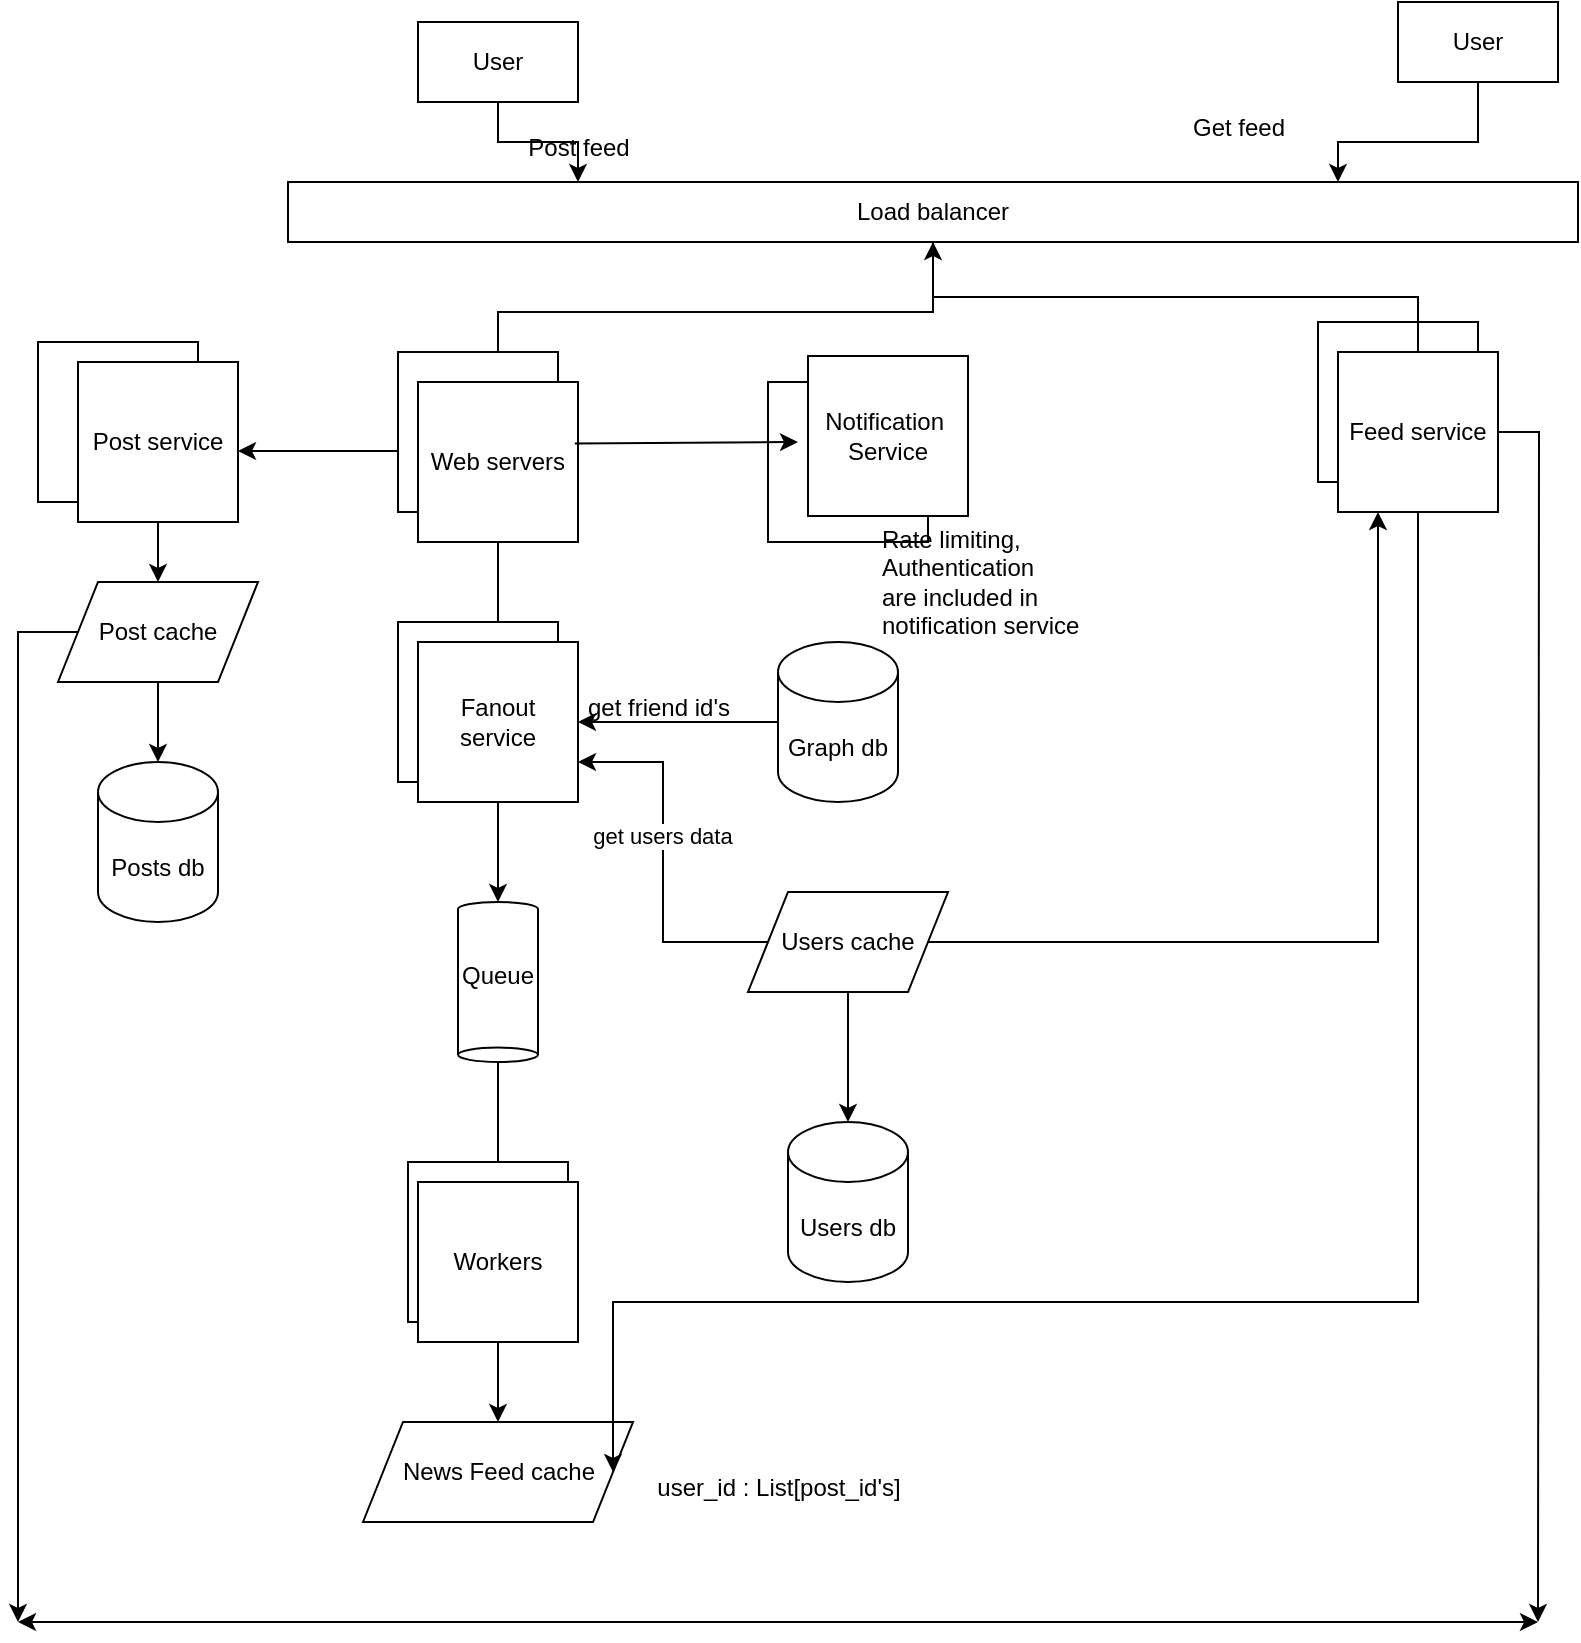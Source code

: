<mxfile version="24.7.8">
  <diagram name="Page-1" id="lNHsyLe6jc0KYchkHCCJ">
    <mxGraphModel dx="1400" dy="828" grid="1" gridSize="10" guides="1" tooltips="1" connect="1" arrows="1" fold="1" page="1" pageScale="1" pageWidth="850" pageHeight="1100" math="0" shadow="0">
      <root>
        <mxCell id="0" />
        <mxCell id="1" parent="0" />
        <mxCell id="9PY5LoeDze9ioaXtPcgd-4" value="" style="edgeStyle=orthogonalEdgeStyle;rounded=0;orthogonalLoop=1;jettySize=auto;html=1;" edge="1" parent="1" source="9PY5LoeDze9ioaXtPcgd-1" target="9PY5LoeDze9ioaXtPcgd-2">
          <mxGeometry relative="1" as="geometry">
            <Array as="points">
              <mxPoint x="270" y="110" />
              <mxPoint x="310" y="110" />
            </Array>
          </mxGeometry>
        </mxCell>
        <mxCell id="9PY5LoeDze9ioaXtPcgd-1" value="User" style="rounded=0;whiteSpace=wrap;html=1;" vertex="1" parent="1">
          <mxGeometry x="230" y="50" width="80" height="40" as="geometry" />
        </mxCell>
        <mxCell id="9PY5LoeDze9ioaXtPcgd-30" value="" style="edgeStyle=orthogonalEdgeStyle;rounded=0;orthogonalLoop=1;jettySize=auto;html=1;" edge="1" parent="1" source="9PY5LoeDze9ioaXtPcgd-2" target="9PY5LoeDze9ioaXtPcgd-28">
          <mxGeometry relative="1" as="geometry" />
        </mxCell>
        <mxCell id="9PY5LoeDze9ioaXtPcgd-2" value="Load balancer" style="rounded=0;whiteSpace=wrap;html=1;" vertex="1" parent="1">
          <mxGeometry x="165" y="130" width="645" height="30" as="geometry" />
        </mxCell>
        <mxCell id="9PY5LoeDze9ioaXtPcgd-5" value="" style="whiteSpace=wrap;html=1;aspect=fixed;" vertex="1" parent="1">
          <mxGeometry x="40" y="210" width="80" height="80" as="geometry" />
        </mxCell>
        <mxCell id="9PY5LoeDze9ioaXtPcgd-15" value="" style="edgeStyle=orthogonalEdgeStyle;rounded=0;orthogonalLoop=1;jettySize=auto;html=1;" edge="1" parent="1" source="9PY5LoeDze9ioaXtPcgd-6" target="9PY5LoeDze9ioaXtPcgd-12">
          <mxGeometry relative="1" as="geometry" />
        </mxCell>
        <mxCell id="9PY5LoeDze9ioaXtPcgd-6" value="Post service" style="whiteSpace=wrap;html=1;aspect=fixed;direction=south;" vertex="1" parent="1">
          <mxGeometry x="60" y="220" width="80" height="80" as="geometry" />
        </mxCell>
        <mxCell id="9PY5LoeDze9ioaXtPcgd-11" value="Posts db" style="shape=cylinder3;whiteSpace=wrap;html=1;boundedLbl=1;backgroundOutline=1;size=15;" vertex="1" parent="1">
          <mxGeometry x="70" y="420" width="60" height="80" as="geometry" />
        </mxCell>
        <mxCell id="9PY5LoeDze9ioaXtPcgd-14" value="" style="edgeStyle=orthogonalEdgeStyle;rounded=0;orthogonalLoop=1;jettySize=auto;html=1;" edge="1" parent="1" source="9PY5LoeDze9ioaXtPcgd-12" target="9PY5LoeDze9ioaXtPcgd-11">
          <mxGeometry relative="1" as="geometry" />
        </mxCell>
        <mxCell id="9PY5LoeDze9ioaXtPcgd-72" style="edgeStyle=orthogonalEdgeStyle;rounded=0;orthogonalLoop=1;jettySize=auto;html=1;exitX=0;exitY=0.5;exitDx=0;exitDy=0;" edge="1" parent="1" source="9PY5LoeDze9ioaXtPcgd-12">
          <mxGeometry relative="1" as="geometry">
            <mxPoint x="30" y="850" as="targetPoint" />
          </mxGeometry>
        </mxCell>
        <mxCell id="9PY5LoeDze9ioaXtPcgd-12" value="Post cache" style="shape=parallelogram;perimeter=parallelogramPerimeter;whiteSpace=wrap;html=1;fixedSize=1;" vertex="1" parent="1">
          <mxGeometry x="50" y="330" width="100" height="50" as="geometry" />
        </mxCell>
        <mxCell id="9PY5LoeDze9ioaXtPcgd-19" value="Post feed" style="text;html=1;align=center;verticalAlign=middle;resizable=0;points=[];autosize=1;strokeColor=none;fillColor=none;" vertex="1" parent="1">
          <mxGeometry x="275" y="98" width="70" height="30" as="geometry" />
        </mxCell>
        <mxCell id="9PY5LoeDze9ioaXtPcgd-43" value="" style="edgeStyle=orthogonalEdgeStyle;rounded=0;orthogonalLoop=1;jettySize=auto;html=1;" edge="1" parent="1" source="9PY5LoeDze9ioaXtPcgd-23" target="9PY5LoeDze9ioaXtPcgd-41">
          <mxGeometry relative="1" as="geometry" />
        </mxCell>
        <mxCell id="9PY5LoeDze9ioaXtPcgd-23" value="Graph db" style="shape=cylinder3;whiteSpace=wrap;html=1;boundedLbl=1;backgroundOutline=1;size=15;" vertex="1" parent="1">
          <mxGeometry x="410" y="360" width="60" height="80" as="geometry" />
        </mxCell>
        <mxCell id="9PY5LoeDze9ioaXtPcgd-24" value="" style="whiteSpace=wrap;html=1;aspect=fixed;" vertex="1" parent="1">
          <mxGeometry x="405" y="230" width="80" height="80" as="geometry" />
        </mxCell>
        <mxCell id="9PY5LoeDze9ioaXtPcgd-25" value="Notification&amp;nbsp;&lt;div&gt;Service&lt;/div&gt;" style="whiteSpace=wrap;html=1;aspect=fixed;direction=south;" vertex="1" parent="1">
          <mxGeometry x="425" y="217" width="80" height="80" as="geometry" />
        </mxCell>
        <mxCell id="9PY5LoeDze9ioaXtPcgd-27" value="" style="whiteSpace=wrap;html=1;aspect=fixed;" vertex="1" parent="1">
          <mxGeometry x="220" y="215" width="80" height="80" as="geometry" />
        </mxCell>
        <mxCell id="9PY5LoeDze9ioaXtPcgd-42" value="" style="edgeStyle=orthogonalEdgeStyle;rounded=0;orthogonalLoop=1;jettySize=auto;html=1;" edge="1" parent="1" source="9PY5LoeDze9ioaXtPcgd-28" target="9PY5LoeDze9ioaXtPcgd-41">
          <mxGeometry relative="1" as="geometry" />
        </mxCell>
        <mxCell id="9PY5LoeDze9ioaXtPcgd-28" value="Web servers" style="whiteSpace=wrap;html=1;aspect=fixed;direction=south;" vertex="1" parent="1">
          <mxGeometry x="230" y="230" width="80" height="80" as="geometry" />
        </mxCell>
        <mxCell id="9PY5LoeDze9ioaXtPcgd-34" value="" style="endArrow=classic;html=1;rounded=0;" edge="1" parent="1">
          <mxGeometry width="50" height="50" relative="1" as="geometry">
            <mxPoint x="220" y="264.5" as="sourcePoint" />
            <mxPoint x="140" y="264.5" as="targetPoint" />
          </mxGeometry>
        </mxCell>
        <mxCell id="9PY5LoeDze9ioaXtPcgd-35" value="" style="endArrow=classic;html=1;rounded=0;exitX=0.385;exitY=0.02;exitDx=0;exitDy=0;exitPerimeter=0;" edge="1" parent="1" source="9PY5LoeDze9ioaXtPcgd-28">
          <mxGeometry width="50" height="50" relative="1" as="geometry">
            <mxPoint x="320" y="259.5" as="sourcePoint" />
            <mxPoint x="420" y="260" as="targetPoint" />
          </mxGeometry>
        </mxCell>
        <mxCell id="9PY5LoeDze9ioaXtPcgd-40" value="" style="whiteSpace=wrap;html=1;aspect=fixed;" vertex="1" parent="1">
          <mxGeometry x="220" y="350" width="80" height="80" as="geometry" />
        </mxCell>
        <mxCell id="9PY5LoeDze9ioaXtPcgd-53" value="" style="edgeStyle=orthogonalEdgeStyle;rounded=0;orthogonalLoop=1;jettySize=auto;html=1;" edge="1" parent="1" source="9PY5LoeDze9ioaXtPcgd-41" target="9PY5LoeDze9ioaXtPcgd-52">
          <mxGeometry relative="1" as="geometry" />
        </mxCell>
        <mxCell id="9PY5LoeDze9ioaXtPcgd-41" value="Fanout service" style="whiteSpace=wrap;html=1;aspect=fixed;direction=south;" vertex="1" parent="1">
          <mxGeometry x="230" y="360" width="80" height="80" as="geometry" />
        </mxCell>
        <mxCell id="9PY5LoeDze9ioaXtPcgd-44" value="get friend id&#39;s" style="text;html=1;align=center;verticalAlign=middle;resizable=0;points=[];autosize=1;strokeColor=none;fillColor=none;" vertex="1" parent="1">
          <mxGeometry x="305" y="378" width="90" height="30" as="geometry" />
        </mxCell>
        <mxCell id="9PY5LoeDze9ioaXtPcgd-45" value="Rate limiting,&lt;div&gt;Authentication&amp;nbsp;&lt;/div&gt;&lt;div&gt;are included in&amp;nbsp;&lt;/div&gt;&lt;div&gt;notification service&lt;/div&gt;" style="text;html=1;align=left;verticalAlign=middle;resizable=0;points=[];autosize=1;strokeColor=none;fillColor=none;" vertex="1" parent="1">
          <mxGeometry x="460" y="295" width="120" height="70" as="geometry" />
        </mxCell>
        <mxCell id="9PY5LoeDze9ioaXtPcgd-46" value="Users db" style="shape=cylinder3;whiteSpace=wrap;html=1;boundedLbl=1;backgroundOutline=1;size=15;" vertex="1" parent="1">
          <mxGeometry x="415" y="600" width="60" height="80" as="geometry" />
        </mxCell>
        <mxCell id="9PY5LoeDze9ioaXtPcgd-49" value="" style="edgeStyle=orthogonalEdgeStyle;rounded=0;orthogonalLoop=1;jettySize=auto;html=1;" edge="1" parent="1" source="9PY5LoeDze9ioaXtPcgd-47" target="9PY5LoeDze9ioaXtPcgd-46">
          <mxGeometry relative="1" as="geometry" />
        </mxCell>
        <mxCell id="9PY5LoeDze9ioaXtPcgd-50" style="edgeStyle=orthogonalEdgeStyle;rounded=0;orthogonalLoop=1;jettySize=auto;html=1;exitX=0;exitY=0.5;exitDx=0;exitDy=0;entryX=0.75;entryY=0;entryDx=0;entryDy=0;" edge="1" parent="1" source="9PY5LoeDze9ioaXtPcgd-47" target="9PY5LoeDze9ioaXtPcgd-41">
          <mxGeometry relative="1" as="geometry" />
        </mxCell>
        <mxCell id="9PY5LoeDze9ioaXtPcgd-51" value="get users data" style="edgeLabel;html=1;align=center;verticalAlign=middle;resizable=0;points=[];" vertex="1" connectable="0" parent="9PY5LoeDze9ioaXtPcgd-50">
          <mxGeometry x="0.151" y="1" relative="1" as="geometry">
            <mxPoint y="1" as="offset" />
          </mxGeometry>
        </mxCell>
        <mxCell id="9PY5LoeDze9ioaXtPcgd-70" style="edgeStyle=orthogonalEdgeStyle;rounded=0;orthogonalLoop=1;jettySize=auto;html=1;entryX=1;entryY=0.75;entryDx=0;entryDy=0;" edge="1" parent="1" source="9PY5LoeDze9ioaXtPcgd-47" target="9PY5LoeDze9ioaXtPcgd-67">
          <mxGeometry relative="1" as="geometry">
            <mxPoint x="530" y="510" as="targetPoint" />
          </mxGeometry>
        </mxCell>
        <mxCell id="9PY5LoeDze9ioaXtPcgd-47" value="Users cache" style="shape=parallelogram;perimeter=parallelogramPerimeter;whiteSpace=wrap;html=1;fixedSize=1;" vertex="1" parent="1">
          <mxGeometry x="395" y="485" width="100" height="50" as="geometry" />
        </mxCell>
        <mxCell id="9PY5LoeDze9ioaXtPcgd-57" value="" style="edgeStyle=orthogonalEdgeStyle;rounded=0;orthogonalLoop=1;jettySize=auto;html=1;" edge="1" parent="1" source="9PY5LoeDze9ioaXtPcgd-52" target="9PY5LoeDze9ioaXtPcgd-55">
          <mxGeometry relative="1" as="geometry" />
        </mxCell>
        <mxCell id="9PY5LoeDze9ioaXtPcgd-52" value="Queue" style="shape=cylinder3;whiteSpace=wrap;html=1;boundedLbl=1;backgroundOutline=1;size=3.6;direction=west;" vertex="1" parent="1">
          <mxGeometry x="250" y="490" width="40" height="80" as="geometry" />
        </mxCell>
        <mxCell id="9PY5LoeDze9ioaXtPcgd-54" value="" style="whiteSpace=wrap;html=1;aspect=fixed;" vertex="1" parent="1">
          <mxGeometry x="225" y="620" width="80" height="80" as="geometry" />
        </mxCell>
        <mxCell id="9PY5LoeDze9ioaXtPcgd-60" value="" style="edgeStyle=orthogonalEdgeStyle;rounded=0;orthogonalLoop=1;jettySize=auto;html=1;" edge="1" parent="1" source="9PY5LoeDze9ioaXtPcgd-55" target="9PY5LoeDze9ioaXtPcgd-58">
          <mxGeometry relative="1" as="geometry" />
        </mxCell>
        <mxCell id="9PY5LoeDze9ioaXtPcgd-55" value="Workers" style="whiteSpace=wrap;html=1;aspect=fixed;direction=south;" vertex="1" parent="1">
          <mxGeometry x="230" y="630" width="80" height="80" as="geometry" />
        </mxCell>
        <mxCell id="9PY5LoeDze9ioaXtPcgd-58" value="News Feed cache" style="shape=parallelogram;perimeter=parallelogramPerimeter;whiteSpace=wrap;html=1;fixedSize=1;" vertex="1" parent="1">
          <mxGeometry x="202.5" y="750" width="135" height="50" as="geometry" />
        </mxCell>
        <mxCell id="9PY5LoeDze9ioaXtPcgd-59" value="user_id : List[post_id&#39;s]" style="text;html=1;align=center;verticalAlign=middle;resizable=0;points=[];autosize=1;strokeColor=none;fillColor=none;" vertex="1" parent="1">
          <mxGeometry x="335" y="768" width="150" height="30" as="geometry" />
        </mxCell>
        <mxCell id="9PY5LoeDze9ioaXtPcgd-64" value="" style="edgeStyle=orthogonalEdgeStyle;rounded=0;orthogonalLoop=1;jettySize=auto;html=1;" edge="1" parent="1" source="9PY5LoeDze9ioaXtPcgd-63" target="9PY5LoeDze9ioaXtPcgd-2">
          <mxGeometry relative="1" as="geometry">
            <Array as="points">
              <mxPoint x="760" y="110" />
              <mxPoint x="690" y="110" />
            </Array>
          </mxGeometry>
        </mxCell>
        <mxCell id="9PY5LoeDze9ioaXtPcgd-63" value="User" style="rounded=0;whiteSpace=wrap;html=1;" vertex="1" parent="1">
          <mxGeometry x="720" y="40" width="80" height="40" as="geometry" />
        </mxCell>
        <mxCell id="9PY5LoeDze9ioaXtPcgd-65" value="Get feed" style="text;html=1;align=center;verticalAlign=middle;resizable=0;points=[];autosize=1;strokeColor=none;fillColor=none;" vertex="1" parent="1">
          <mxGeometry x="605" y="88" width="70" height="30" as="geometry" />
        </mxCell>
        <mxCell id="9PY5LoeDze9ioaXtPcgd-66" value="" style="whiteSpace=wrap;html=1;aspect=fixed;" vertex="1" parent="1">
          <mxGeometry x="680" y="200" width="80" height="80" as="geometry" />
        </mxCell>
        <mxCell id="9PY5LoeDze9ioaXtPcgd-68" style="edgeStyle=orthogonalEdgeStyle;rounded=0;orthogonalLoop=1;jettySize=auto;html=1;exitX=1;exitY=0.5;exitDx=0;exitDy=0;entryX=1;entryY=0.5;entryDx=0;entryDy=0;" edge="1" parent="1" source="9PY5LoeDze9ioaXtPcgd-67" target="9PY5LoeDze9ioaXtPcgd-58">
          <mxGeometry relative="1" as="geometry">
            <mxPoint x="730" y="770" as="targetPoint" />
            <Array as="points">
              <mxPoint x="730" y="690" />
              <mxPoint x="328" y="690" />
            </Array>
          </mxGeometry>
        </mxCell>
        <mxCell id="9PY5LoeDze9ioaXtPcgd-69" value="" style="edgeStyle=orthogonalEdgeStyle;rounded=0;orthogonalLoop=1;jettySize=auto;html=1;" edge="1" parent="1" source="9PY5LoeDze9ioaXtPcgd-67" target="9PY5LoeDze9ioaXtPcgd-2">
          <mxGeometry relative="1" as="geometry" />
        </mxCell>
        <mxCell id="9PY5LoeDze9ioaXtPcgd-71" style="edgeStyle=orthogonalEdgeStyle;rounded=0;orthogonalLoop=1;jettySize=auto;html=1;" edge="1" parent="1" source="9PY5LoeDze9ioaXtPcgd-67">
          <mxGeometry relative="1" as="geometry">
            <mxPoint x="790" y="850" as="targetPoint" />
          </mxGeometry>
        </mxCell>
        <mxCell id="9PY5LoeDze9ioaXtPcgd-67" value="Feed service" style="whiteSpace=wrap;html=1;aspect=fixed;direction=south;" vertex="1" parent="1">
          <mxGeometry x="690" y="215" width="80" height="80" as="geometry" />
        </mxCell>
        <mxCell id="9PY5LoeDze9ioaXtPcgd-73" value="" style="endArrow=classic;startArrow=classic;html=1;rounded=0;" edge="1" parent="1">
          <mxGeometry width="50" height="50" relative="1" as="geometry">
            <mxPoint x="30" y="850" as="sourcePoint" />
            <mxPoint x="790" y="850" as="targetPoint" />
          </mxGeometry>
        </mxCell>
      </root>
    </mxGraphModel>
  </diagram>
</mxfile>
